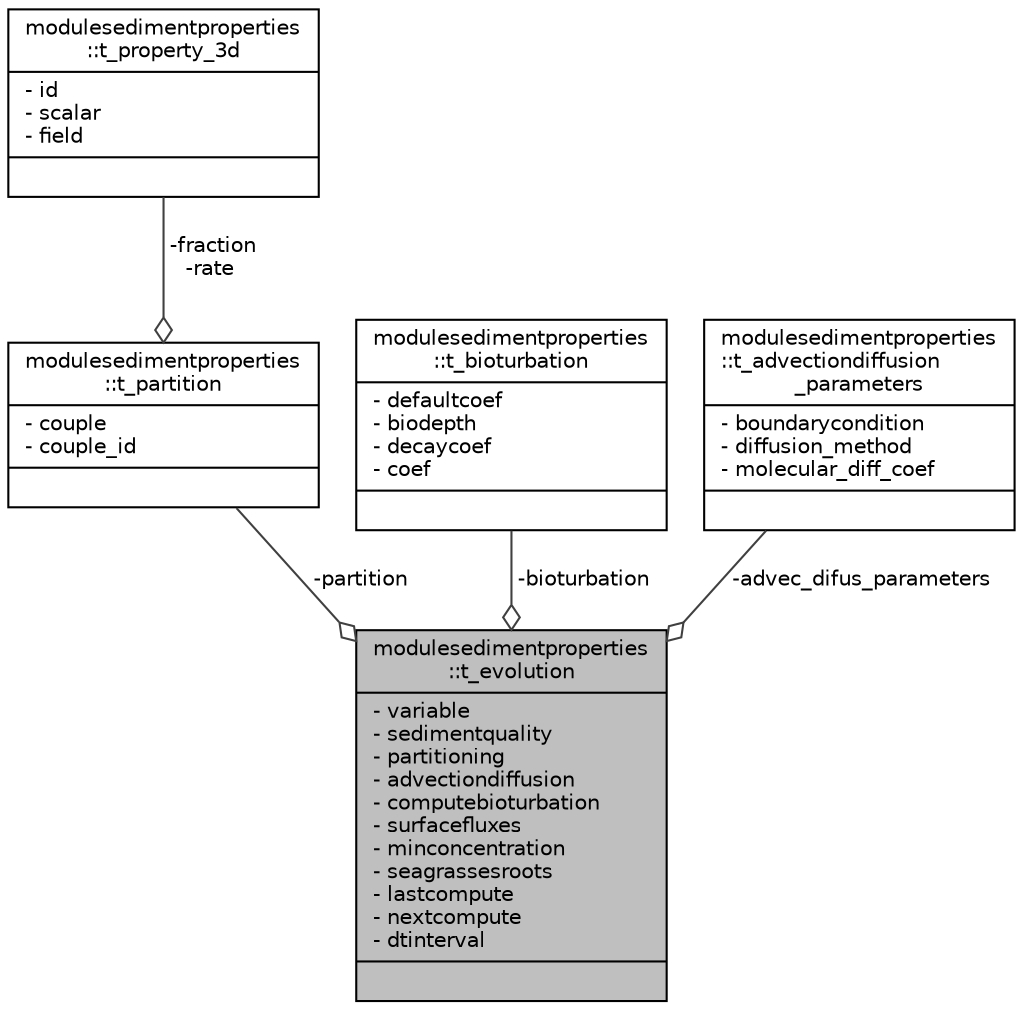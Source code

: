 digraph "modulesedimentproperties::t_evolution"
{
 // LATEX_PDF_SIZE
  edge [fontname="Helvetica",fontsize="10",labelfontname="Helvetica",labelfontsize="10"];
  node [fontname="Helvetica",fontsize="10",shape=record];
  Node1 [label="{modulesedimentproperties\l::t_evolution\n|- variable\l- sedimentquality\l- partitioning\l- advectiondiffusion\l- computebioturbation\l- surfacefluxes\l- minconcentration\l- seagrassesroots\l- lastcompute\l- nextcompute\l- dtinterval\l|}",height=0.2,width=0.4,color="black", fillcolor="grey75", style="filled", fontcolor="black",tooltip=" "];
  Node2 -> Node1 [color="grey25",fontsize="10",style="solid",label=" -partition" ,arrowhead="odiamond",fontname="Helvetica"];
  Node2 [label="{modulesedimentproperties\l::t_partition\n|- couple\l- couple_id\l|}",height=0.2,width=0.4,color="black", fillcolor="white", style="filled",URL="$structmodulesedimentproperties_1_1t__partition.html",tooltip=" "];
  Node3 -> Node2 [color="grey25",fontsize="10",style="solid",label=" -fraction\n-rate" ,arrowhead="odiamond",fontname="Helvetica"];
  Node3 [label="{modulesedimentproperties\l::t_property_3d\n|- id\l- scalar\l- field\l|}",height=0.2,width=0.4,color="black", fillcolor="white", style="filled",URL="$structmodulesedimentproperties_1_1t__property__3d.html",tooltip=" "];
  Node4 -> Node1 [color="grey25",fontsize="10",style="solid",label=" -bioturbation" ,arrowhead="odiamond",fontname="Helvetica"];
  Node4 [label="{modulesedimentproperties\l::t_bioturbation\n|- defaultcoef\l- biodepth\l- decaycoef\l- coef\l|}",height=0.2,width=0.4,color="black", fillcolor="white", style="filled",URL="$structmodulesedimentproperties_1_1t__bioturbation.html",tooltip=" "];
  Node5 -> Node1 [color="grey25",fontsize="10",style="solid",label=" -advec_difus_parameters" ,arrowhead="odiamond",fontname="Helvetica"];
  Node5 [label="{modulesedimentproperties\l::t_advectiondiffusion\l_parameters\n|- boundarycondition\l- diffusion_method\l- molecular_diff_coef\l|}",height=0.2,width=0.4,color="black", fillcolor="white", style="filled",URL="$structmodulesedimentproperties_1_1t__advectiondiffusion__parameters.html",tooltip=" "];
}
